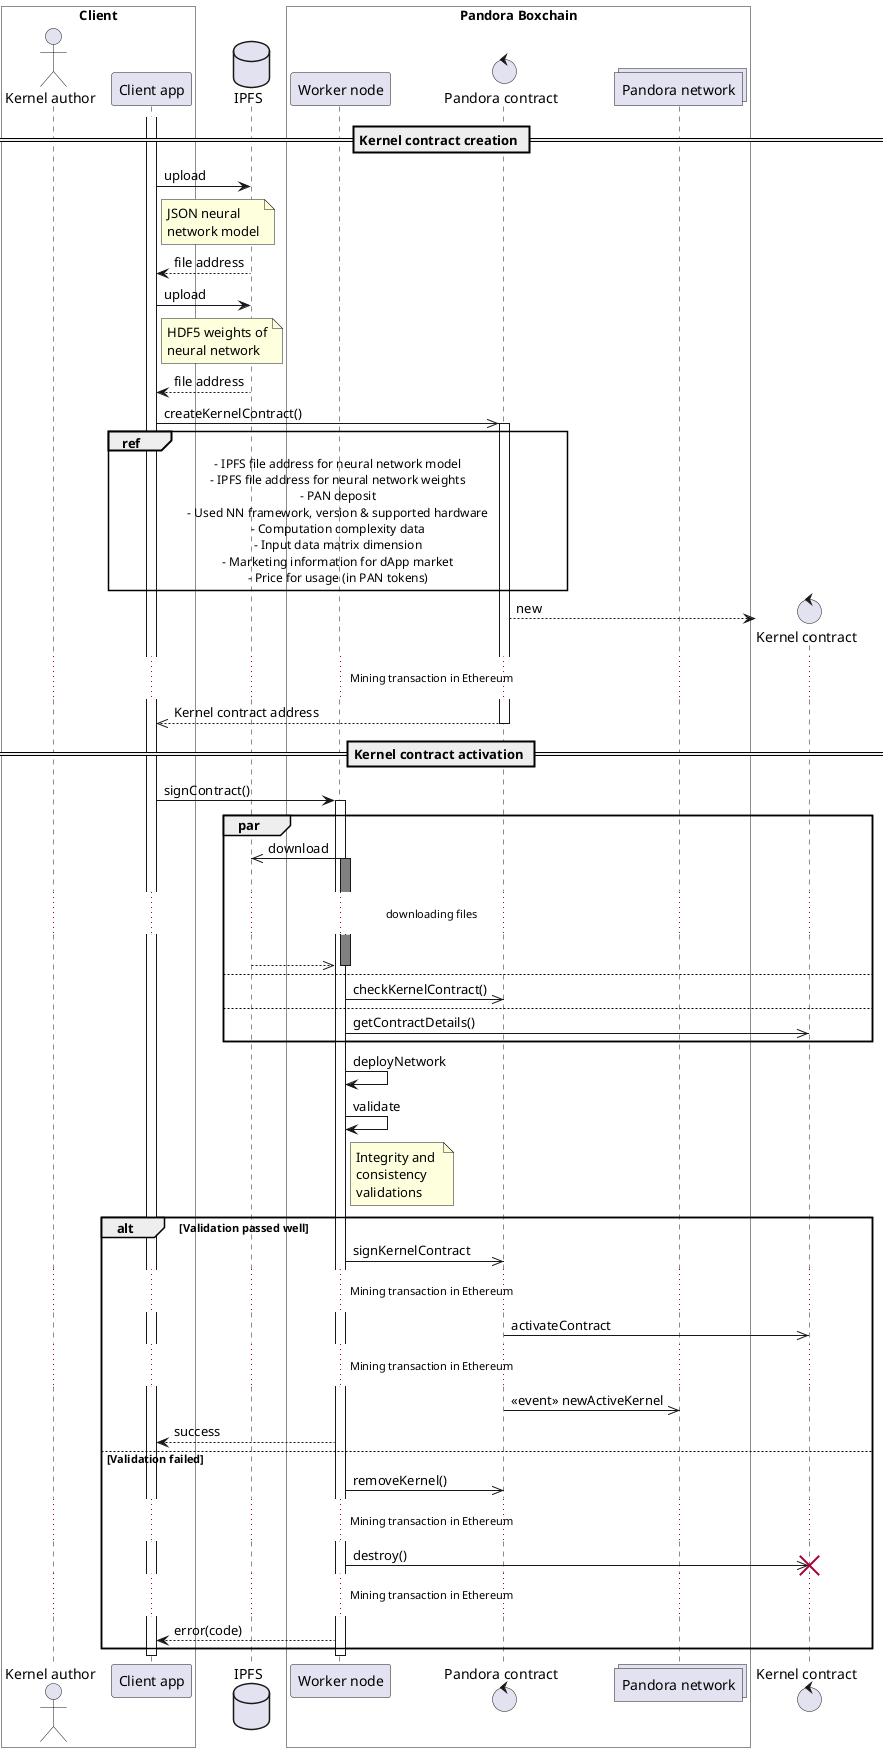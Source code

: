 @startuml
box "Client" #white
  actor "Kernel author" as author
  participant "Client app" as app
end box

database IPFS as ipfs

box "Pandora Boxchain" #white
  participant "Worker node" as worker
  control "Pandora contract" as contract
  collections "Pandora network" as network
end box

== Kernel contract creation ==

activate app
app->ipfs: upload
note right of app
  JSON neural 
  network model
end note
ipfs-->app: file address

app->ipfs: upload
note right of app
  HDF5 weights of
  neural network
end note
ipfs-->app: file address

app->>contract: createKernelContract()

ref over app, contract
  - IPFS file address for neural network model
  - IPFS file address for neural network weights
  - PAN deposit
  - Used NN framework, version & supported hardware
  - Computation complexity data
  - Input data matrix dimension
  - Marketing information for dApp market
  - Price for usage (in PAN tokens)
end ref

activate contract
create control "Kernel contract" as kernel
contract-->kernel: new
... Mining transaction in Ethereum ...
contract-->>app: Kernel contract address
deactivate contract

== Kernel contract activation ==

app->worker: signContract()
activate worker
par
  worker->>ipfs: download
  activate worker #gray
  |||
... downloading files ...
  |||
  ipfs-->>worker
  deactivate worker
else
  worker->>contract: checkKernelContract()
else
  worker->>kernel: getContractDetails()
end

'activate worker #grey
worker->worker: deployNetwork
worker->worker: validate
note right of worker
  Integrity and 
  consistency 
  validations
end note
'deactivate worker

alt Validation passed well
  worker->>contract: signKernelContract
... Mining transaction in Ethereum ...
  contract->>kernel: activateContract
... Mining transaction in Ethereum ...
  contract->>network: <<event>> newActiveKernel
  deactivate contract
  worker-->app: success
else Validation failed
  worker->>contract: removeKernel()
... Mining transaction in Ethereum ...
  worker->>kernel: destroy()
  destroy kernel
... Mining transaction in Ethereum ...
  worker-->app: error(code)
end

deactivate worker
deactivate app
@enduml
